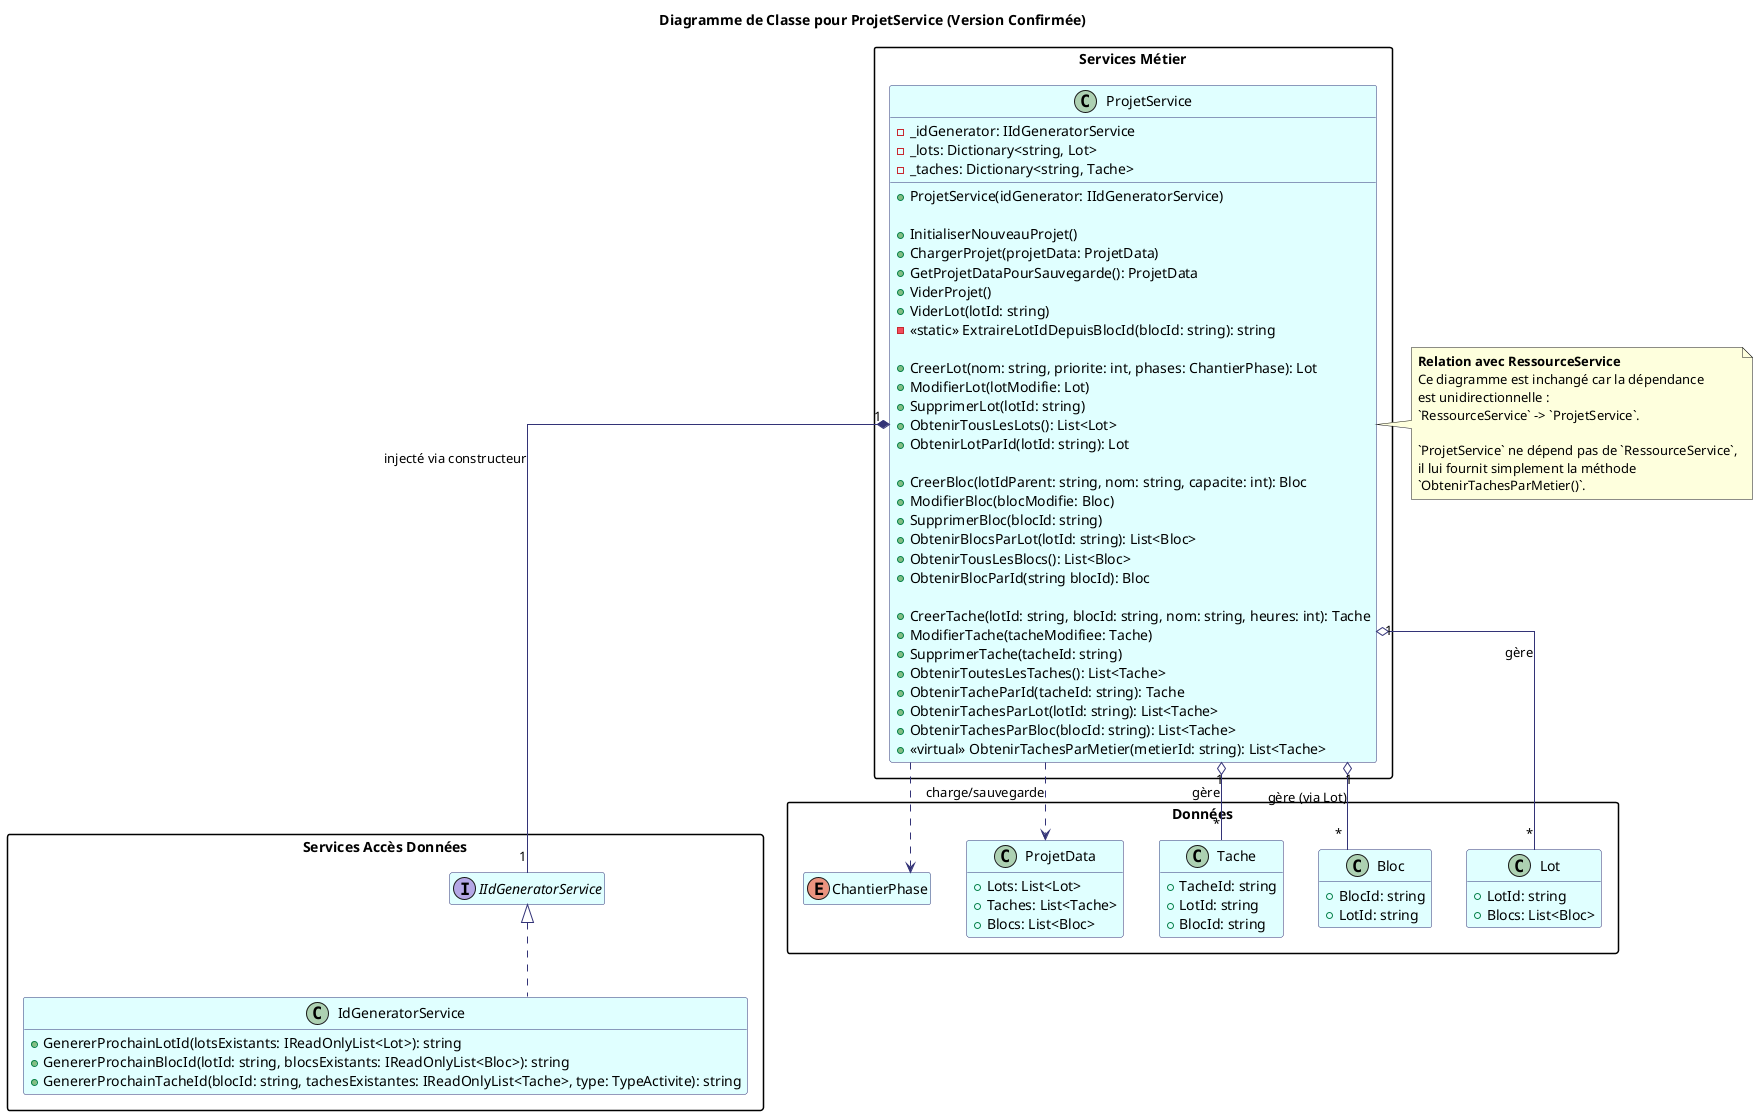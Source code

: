 @startuml
'---------------------------------
' Titre et Configuration
'---------------------------------
title Diagramme de Classe pour ProjetService (Version Confirmée)
skinparam linetype ortho
skinparam packageStyle rectangle
skinparam class {
    BackgroundColor #LightCyan
    BorderColor #333377
    ArrowColor #333377
}
hide empty members

'---------------------------------
' Package du Service
'---------------------------------
package "Services Métier" as Business {
    class ProjetService {
        '-- Champs --'
        - _idGenerator: IIdGeneratorService
        - _lots: Dictionary<string, Lot>
        - _taches: Dictionary<string, Tache>

        '-- Constructeur --'
        + ProjetService(idGenerator: IIdGeneratorService)

        '-- Cycle de vie du projet --'
        + InitialiserNouveauProjet()
        + ChargerProjet(projetData: ProjetData)
        + GetProjetDataPourSauvegarde(): ProjetData
        + ViderProjet()
        + ViderLot(lotId: string)
        - <<static>> ExtraireLotIdDepuisBlocId(blocId: string): string

        '-- Gestion des Lots --'
        + CreerLot(nom: string, priorite: int, phases: ChantierPhase): Lot
        + ModifierLot(lotModifie: Lot)
        + SupprimerLot(lotId: string)
        + ObtenirTousLesLots(): List<Lot>
        + ObtenirLotParId(lotId: string): Lot

        '-- Gestion des Blocs --'
        + CreerBloc(lotIdParent: string, nom: string, capacite: int): Bloc
        + ModifierBloc(blocModifie: Bloc)
        + SupprimerBloc(blocId: string)
        + ObtenirBlocsParLot(lotId: string): List<Bloc>
        + ObtenirTousLesBlocs(): List<Bloc>
        + ObtenirBlocParId(string blocId): Bloc

        '-- Gestion des Tâches --'
        + CreerTache(lotId: string, blocId: string, nom: string, heures: int): Tache
        + ModifierTache(tacheModifiee: Tache)
        + SupprimerTache(tacheId: string)
        + ObtenirToutesLesTaches(): List<Tache>
        + ObtenirTacheParId(tacheId: string): Tache
        + ObtenirTachesParLot(lotId: string): List<Tache>
        + ObtenirTachesParBloc(blocId: string): List<Tache>
        + <<virtual>> ObtenirTachesParMetier(metierId: string): List<Tache>
    }
}

'---------------------------------
' Dépendances
'---------------------------------
package "Services Accès Données" as DataAccess {
    interface IIdGeneratorService
    class IdGeneratorService implements IIdGeneratorService {
        '-- Méthodes utilisées par ProjetService --'
        + GenererProchainLotId(lotsExistants: IReadOnlyList<Lot>): string
        + GenererProchainBlocId(lotId: string, blocsExistants: IReadOnlyList<Bloc>): string
        + GenererProchainTacheId(blocId: string, tachesExistantes: IReadOnlyList<Tache>, type: TypeActivite): string
    }
}

package "Données" as Data {
    class Lot {
        + LotId: string
        + Blocs: List<Bloc>
    }
    class Bloc {
        + BlocId: string
        + LotId: string
    }
    class Tache {
        + TacheId: string
        + LotId: string
        + BlocId: string
    }
    class ProjetData {
        + Lots: List<Lot>
        + Taches: List<Tache>
        + Blocs: List<Bloc>
    }
    enum ChantierPhase
}

'---------------------------------
' Relations
'---------------------------------
ProjetService "1" *-- "1" IIdGeneratorService : "injecté via constructeur"

ProjetService "1" o-- "*" Lot : "gère"
ProjetService "1" o-- "*" Tache : "gère"
ProjetService "1" o-- "*" Bloc : "gère (via Lot)"
ProjetService ..> ProjetData : "charge/sauvegarde"
ProjetService ..> ChantierPhase

'---------------------------------
' Note Explicative
'---------------------------------
note right of ProjetService
  <b>Relation avec RessourceService</b>
  Ce diagramme est inchangé car la dépendance
  est unidirectionnelle :
  `RessourceService` -> `ProjetService`.

  `ProjetService` ne dépend pas de `RessourceService`,
  il lui fournit simplement la méthode
  `ObtenirTachesParMetier()`.
end note

@enduml